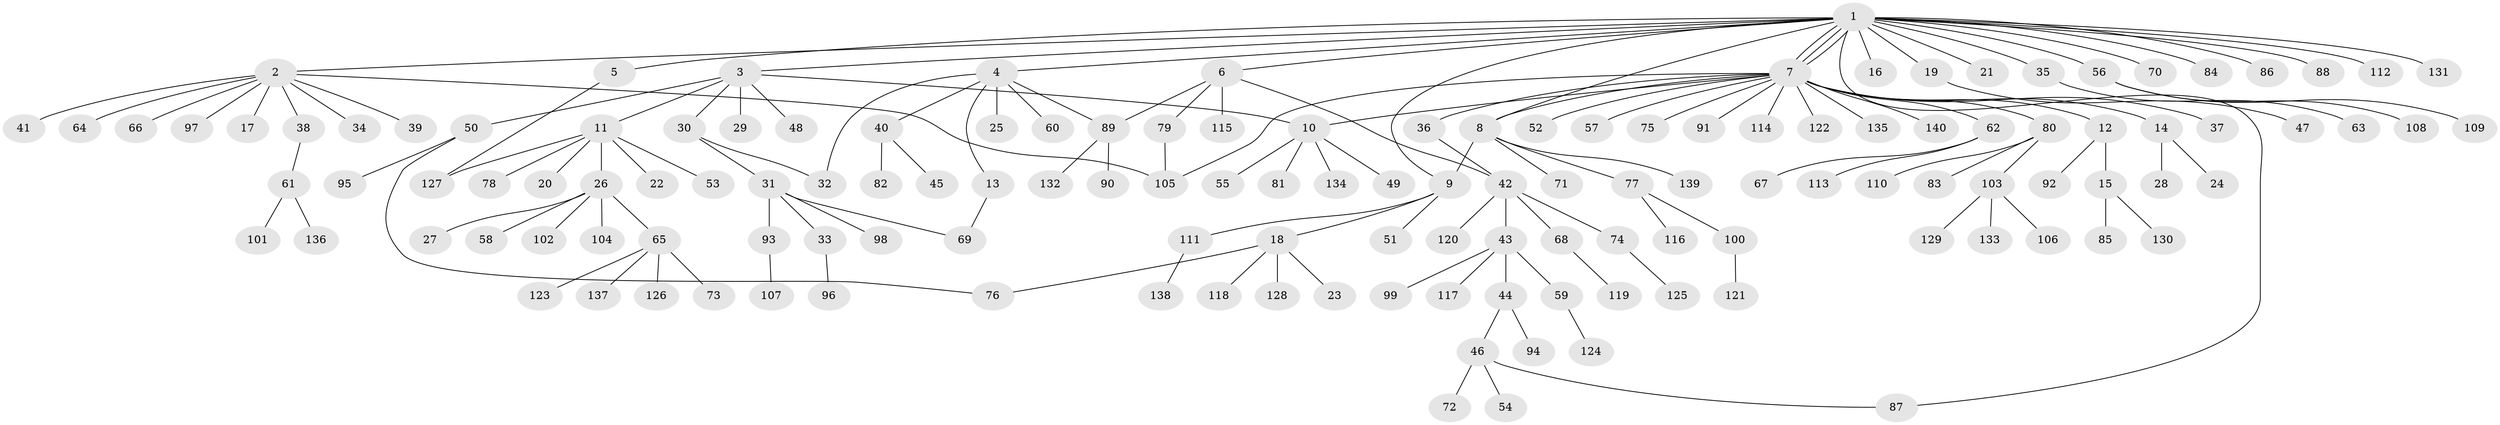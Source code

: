 // coarse degree distribution, {13: 0.017857142857142856, 4: 0.125, 5: 0.03571428571428571, 2: 0.30357142857142855, 9: 0.017857142857142856, 1: 0.4107142857142857, 3: 0.08928571428571429}
// Generated by graph-tools (version 1.1) at 2025/50/03/04/25 22:50:40]
// undirected, 140 vertices, 153 edges
graph export_dot {
  node [color=gray90,style=filled];
  1;
  2;
  3;
  4;
  5;
  6;
  7;
  8;
  9;
  10;
  11;
  12;
  13;
  14;
  15;
  16;
  17;
  18;
  19;
  20;
  21;
  22;
  23;
  24;
  25;
  26;
  27;
  28;
  29;
  30;
  31;
  32;
  33;
  34;
  35;
  36;
  37;
  38;
  39;
  40;
  41;
  42;
  43;
  44;
  45;
  46;
  47;
  48;
  49;
  50;
  51;
  52;
  53;
  54;
  55;
  56;
  57;
  58;
  59;
  60;
  61;
  62;
  63;
  64;
  65;
  66;
  67;
  68;
  69;
  70;
  71;
  72;
  73;
  74;
  75;
  76;
  77;
  78;
  79;
  80;
  81;
  82;
  83;
  84;
  85;
  86;
  87;
  88;
  89;
  90;
  91;
  92;
  93;
  94;
  95;
  96;
  97;
  98;
  99;
  100;
  101;
  102;
  103;
  104;
  105;
  106;
  107;
  108;
  109;
  110;
  111;
  112;
  113;
  114;
  115;
  116;
  117;
  118;
  119;
  120;
  121;
  122;
  123;
  124;
  125;
  126;
  127;
  128;
  129;
  130;
  131;
  132;
  133;
  134;
  135;
  136;
  137;
  138;
  139;
  140;
  1 -- 2;
  1 -- 3;
  1 -- 4;
  1 -- 5;
  1 -- 6;
  1 -- 7;
  1 -- 7;
  1 -- 7;
  1 -- 8;
  1 -- 9;
  1 -- 16;
  1 -- 19;
  1 -- 21;
  1 -- 35;
  1 -- 56;
  1 -- 70;
  1 -- 84;
  1 -- 86;
  1 -- 87;
  1 -- 88;
  1 -- 112;
  1 -- 131;
  2 -- 17;
  2 -- 34;
  2 -- 38;
  2 -- 39;
  2 -- 41;
  2 -- 64;
  2 -- 66;
  2 -- 97;
  2 -- 105;
  3 -- 10;
  3 -- 11;
  3 -- 29;
  3 -- 30;
  3 -- 48;
  3 -- 50;
  4 -- 13;
  4 -- 25;
  4 -- 32;
  4 -- 40;
  4 -- 60;
  4 -- 89;
  5 -- 127;
  6 -- 42;
  6 -- 79;
  6 -- 89;
  6 -- 115;
  7 -- 8;
  7 -- 10;
  7 -- 12;
  7 -- 14;
  7 -- 36;
  7 -- 37;
  7 -- 52;
  7 -- 57;
  7 -- 62;
  7 -- 75;
  7 -- 80;
  7 -- 91;
  7 -- 105;
  7 -- 114;
  7 -- 122;
  7 -- 135;
  7 -- 140;
  8 -- 9;
  8 -- 71;
  8 -- 77;
  8 -- 139;
  9 -- 18;
  9 -- 51;
  9 -- 111;
  10 -- 49;
  10 -- 55;
  10 -- 81;
  10 -- 134;
  11 -- 20;
  11 -- 22;
  11 -- 26;
  11 -- 53;
  11 -- 78;
  11 -- 127;
  12 -- 15;
  12 -- 92;
  13 -- 69;
  14 -- 24;
  14 -- 28;
  15 -- 85;
  15 -- 130;
  18 -- 23;
  18 -- 76;
  18 -- 118;
  18 -- 128;
  19 -- 47;
  26 -- 27;
  26 -- 58;
  26 -- 65;
  26 -- 102;
  26 -- 104;
  30 -- 31;
  30 -- 32;
  31 -- 33;
  31 -- 69;
  31 -- 93;
  31 -- 98;
  33 -- 96;
  35 -- 63;
  36 -- 42;
  38 -- 61;
  40 -- 45;
  40 -- 82;
  42 -- 43;
  42 -- 68;
  42 -- 74;
  42 -- 120;
  43 -- 44;
  43 -- 59;
  43 -- 99;
  43 -- 117;
  44 -- 46;
  44 -- 94;
  46 -- 54;
  46 -- 72;
  46 -- 87;
  50 -- 76;
  50 -- 95;
  56 -- 108;
  56 -- 109;
  59 -- 124;
  61 -- 101;
  61 -- 136;
  62 -- 67;
  62 -- 113;
  65 -- 73;
  65 -- 123;
  65 -- 126;
  65 -- 137;
  68 -- 119;
  74 -- 125;
  77 -- 100;
  77 -- 116;
  79 -- 105;
  80 -- 83;
  80 -- 103;
  80 -- 110;
  89 -- 90;
  89 -- 132;
  93 -- 107;
  100 -- 121;
  103 -- 106;
  103 -- 129;
  103 -- 133;
  111 -- 138;
}

